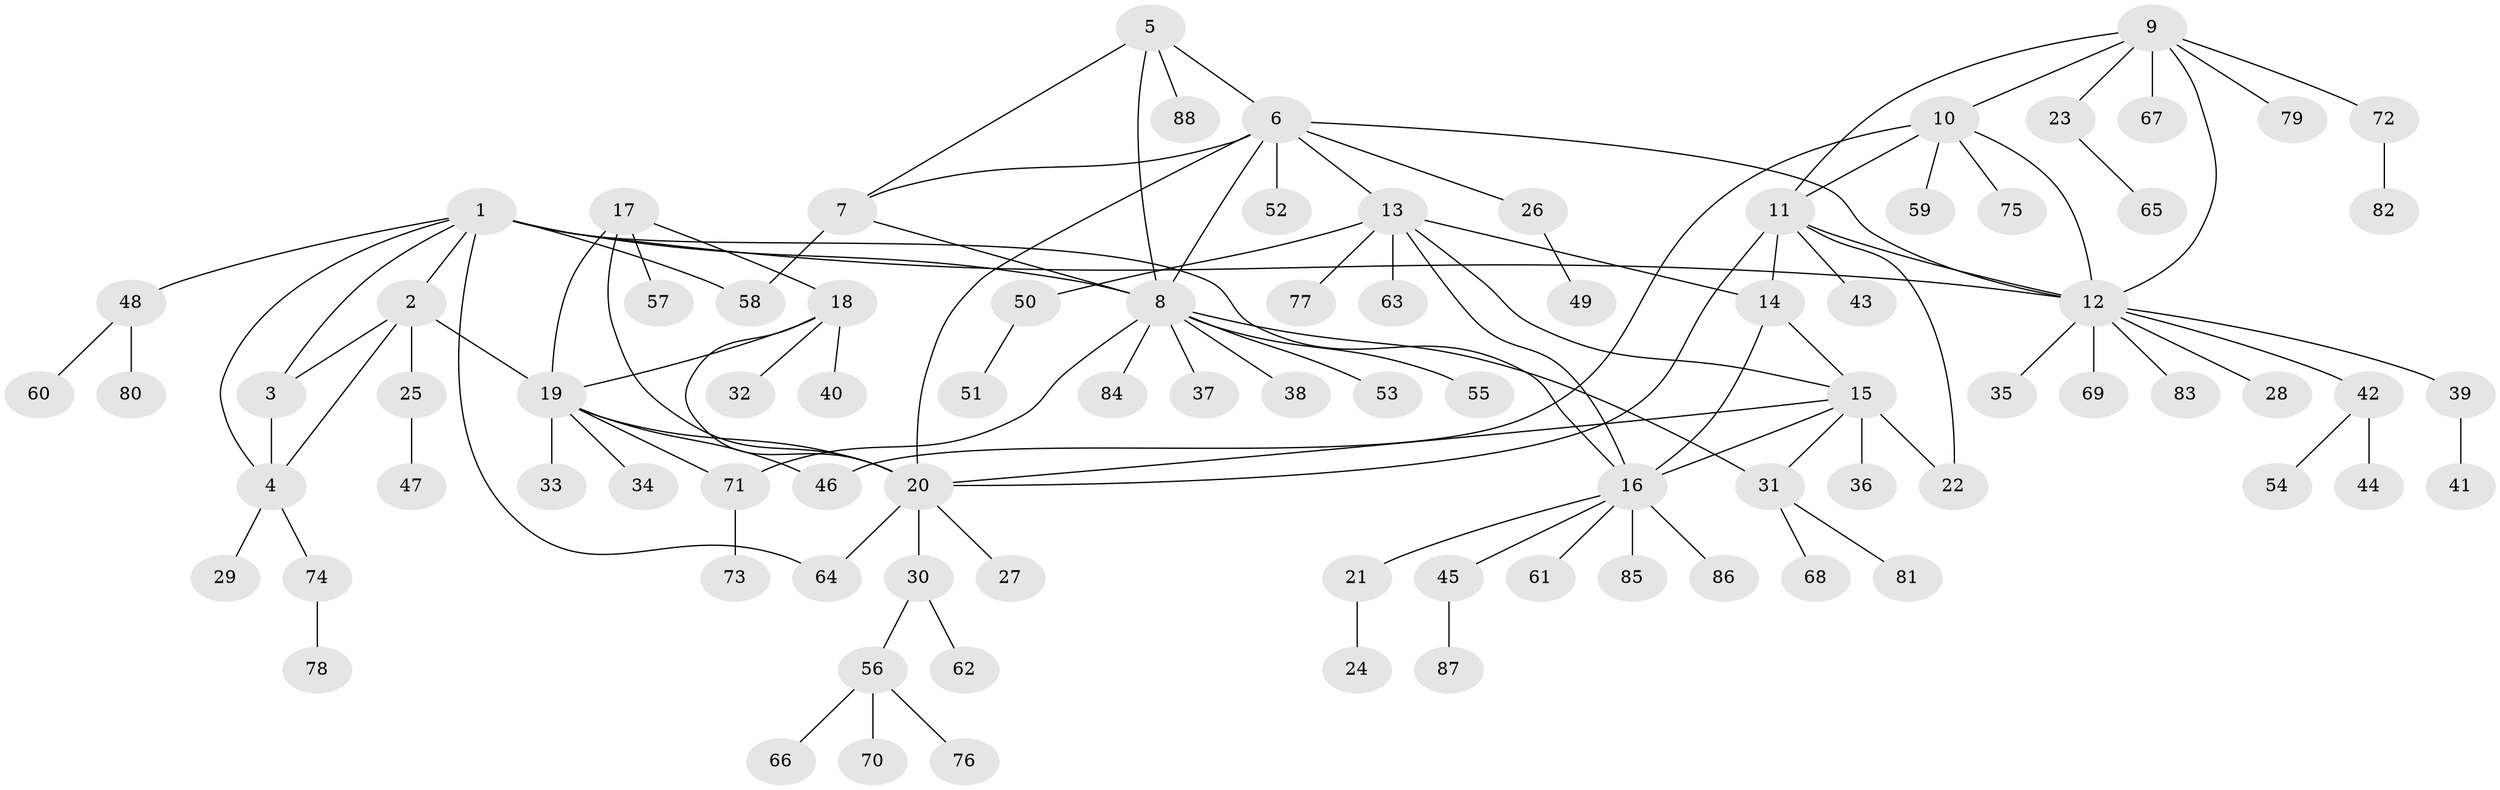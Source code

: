 // Generated by graph-tools (version 1.1) at 2025/50/03/09/25 03:50:42]
// undirected, 88 vertices, 114 edges
graph export_dot {
graph [start="1"]
  node [color=gray90,style=filled];
  1;
  2;
  3;
  4;
  5;
  6;
  7;
  8;
  9;
  10;
  11;
  12;
  13;
  14;
  15;
  16;
  17;
  18;
  19;
  20;
  21;
  22;
  23;
  24;
  25;
  26;
  27;
  28;
  29;
  30;
  31;
  32;
  33;
  34;
  35;
  36;
  37;
  38;
  39;
  40;
  41;
  42;
  43;
  44;
  45;
  46;
  47;
  48;
  49;
  50;
  51;
  52;
  53;
  54;
  55;
  56;
  57;
  58;
  59;
  60;
  61;
  62;
  63;
  64;
  65;
  66;
  67;
  68;
  69;
  70;
  71;
  72;
  73;
  74;
  75;
  76;
  77;
  78;
  79;
  80;
  81;
  82;
  83;
  84;
  85;
  86;
  87;
  88;
  1 -- 2;
  1 -- 3;
  1 -- 4;
  1 -- 8;
  1 -- 12;
  1 -- 16;
  1 -- 48;
  1 -- 58;
  1 -- 64;
  2 -- 3;
  2 -- 4;
  2 -- 19;
  2 -- 25;
  3 -- 4;
  4 -- 29;
  4 -- 74;
  5 -- 6;
  5 -- 7;
  5 -- 8;
  5 -- 88;
  6 -- 7;
  6 -- 8;
  6 -- 12;
  6 -- 13;
  6 -- 20;
  6 -- 26;
  6 -- 52;
  7 -- 8;
  7 -- 58;
  8 -- 31;
  8 -- 37;
  8 -- 38;
  8 -- 53;
  8 -- 55;
  8 -- 71;
  8 -- 84;
  9 -- 10;
  9 -- 11;
  9 -- 12;
  9 -- 23;
  9 -- 67;
  9 -- 72;
  9 -- 79;
  10 -- 11;
  10 -- 12;
  10 -- 46;
  10 -- 59;
  10 -- 75;
  11 -- 12;
  11 -- 14;
  11 -- 20;
  11 -- 22;
  11 -- 43;
  12 -- 28;
  12 -- 35;
  12 -- 39;
  12 -- 42;
  12 -- 69;
  12 -- 83;
  13 -- 14;
  13 -- 15;
  13 -- 16;
  13 -- 50;
  13 -- 63;
  13 -- 77;
  14 -- 15;
  14 -- 16;
  15 -- 16;
  15 -- 20;
  15 -- 22;
  15 -- 31;
  15 -- 36;
  16 -- 21;
  16 -- 45;
  16 -- 61;
  16 -- 85;
  16 -- 86;
  17 -- 18;
  17 -- 19;
  17 -- 20;
  17 -- 57;
  18 -- 19;
  18 -- 20;
  18 -- 32;
  18 -- 40;
  19 -- 20;
  19 -- 33;
  19 -- 34;
  19 -- 46;
  19 -- 71;
  20 -- 27;
  20 -- 30;
  20 -- 64;
  21 -- 24;
  23 -- 65;
  25 -- 47;
  26 -- 49;
  30 -- 56;
  30 -- 62;
  31 -- 68;
  31 -- 81;
  39 -- 41;
  42 -- 44;
  42 -- 54;
  45 -- 87;
  48 -- 60;
  48 -- 80;
  50 -- 51;
  56 -- 66;
  56 -- 70;
  56 -- 76;
  71 -- 73;
  72 -- 82;
  74 -- 78;
}
